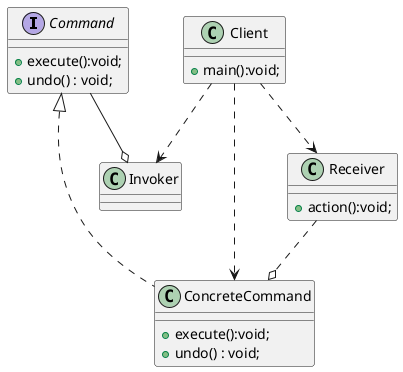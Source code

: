 @startuml
'https://plantuml.com/class-diagram

interface Command {
   + execute():void;
   + undo() : void;
}
class ConcreteCommand implements Command {
    +    execute():void;
     +   undo() : void;
}
class Receiver{
    + action():void;
}
class Invoker{

}
class Client{
    + main():void;
}
Client ..>Invoker
Client ..>Receiver
Client ..>ConcreteCommand
Command --o Invoker
Receiver ..o ConcreteCommand
@enduml